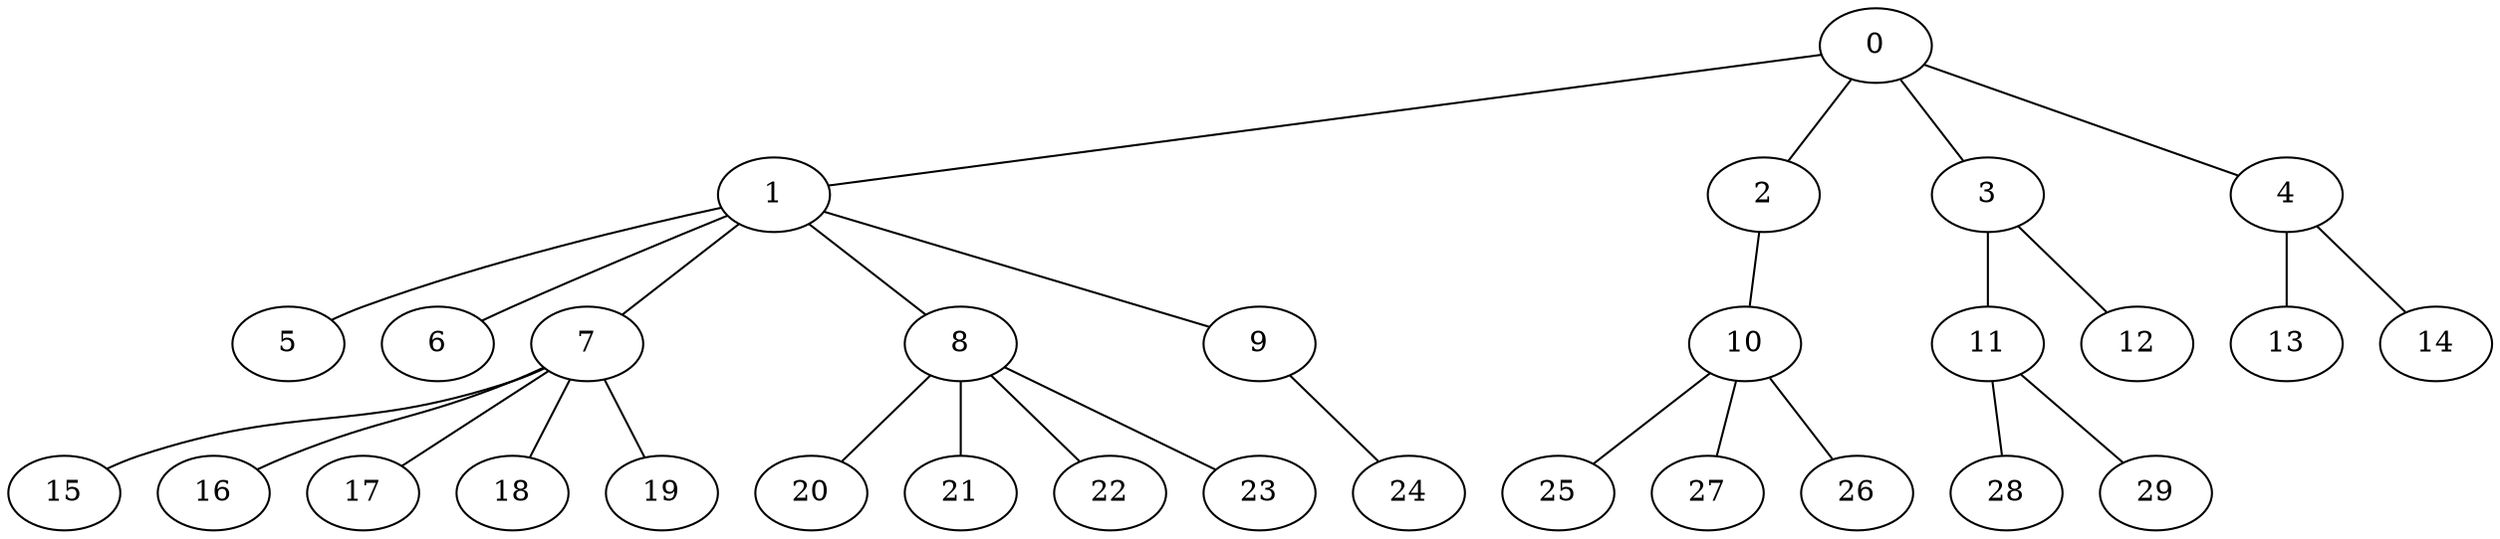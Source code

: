 
graph graphname {
    0 -- 1
0 -- 2
0 -- 3
0 -- 4
1 -- 5
1 -- 6
1 -- 7
1 -- 8
1 -- 9
2 -- 10
3 -- 11
3 -- 12
4 -- 13
4 -- 14
7 -- 15
7 -- 16
7 -- 17
7 -- 18
7 -- 19
8 -- 20
8 -- 21
8 -- 22
8 -- 23
9 -- 24
10 -- 25
10 -- 27
10 -- 26
11 -- 28
11 -- 29

}
